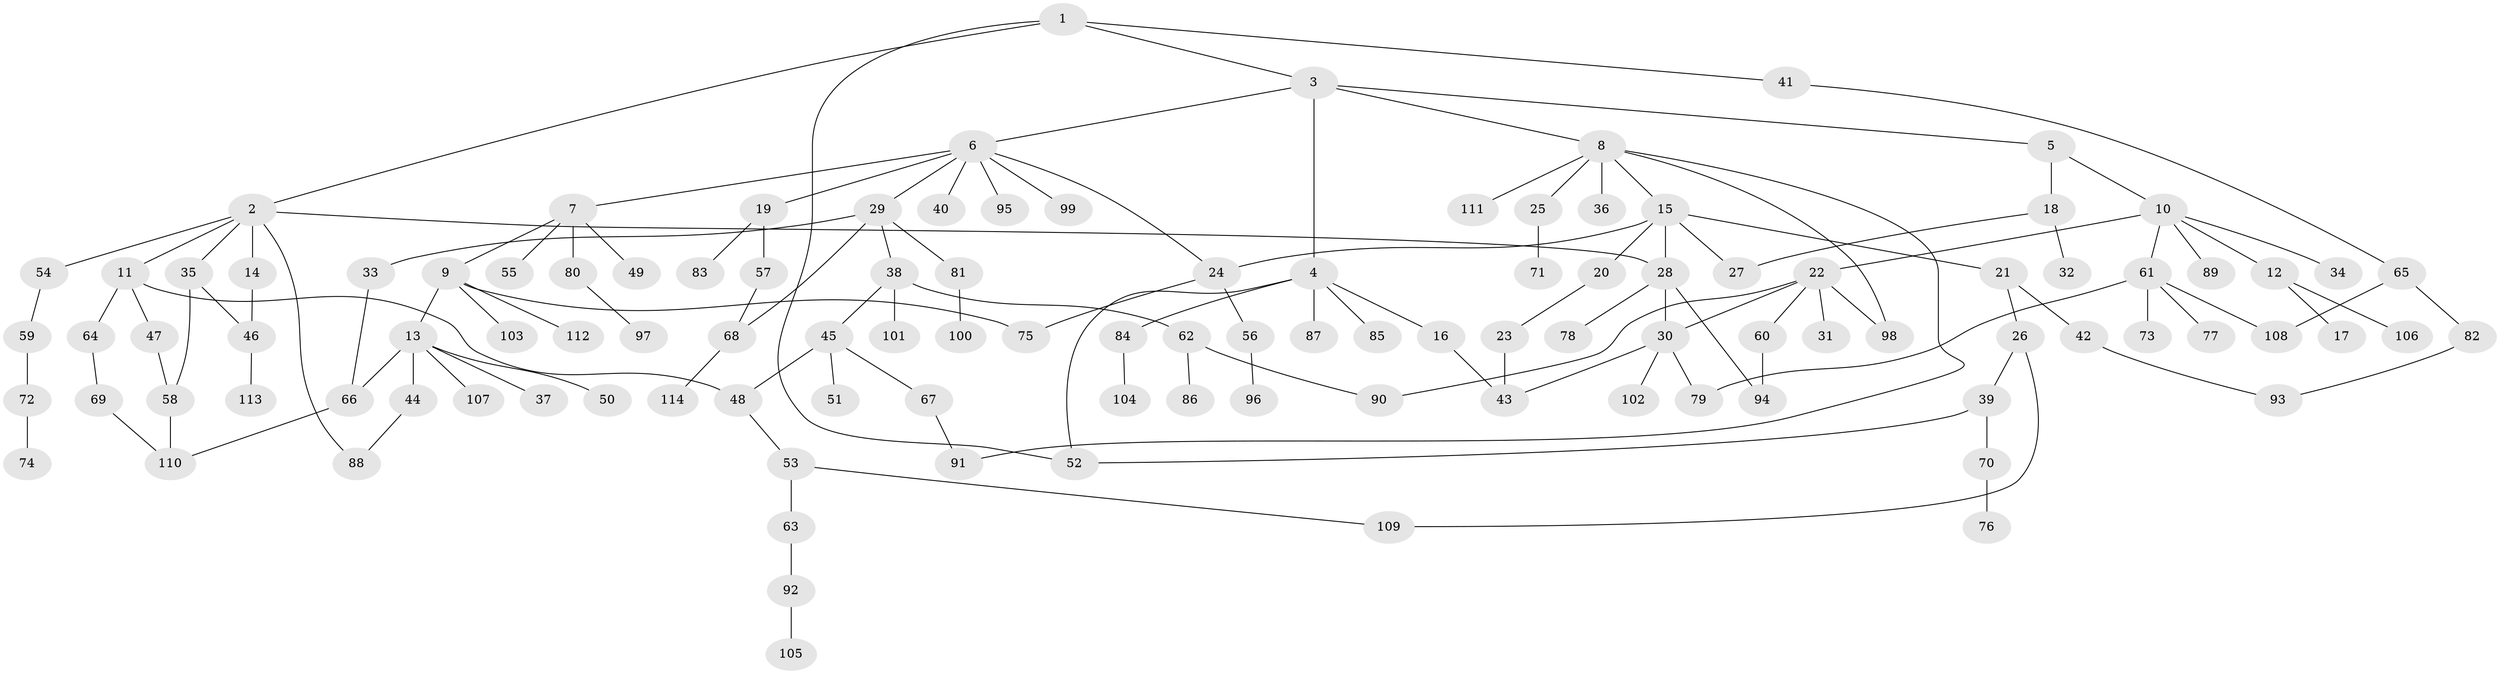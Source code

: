 // Generated by graph-tools (version 1.1) at 2025/01/03/09/25 03:01:02]
// undirected, 114 vertices, 138 edges
graph export_dot {
graph [start="1"]
  node [color=gray90,style=filled];
  1;
  2;
  3;
  4;
  5;
  6;
  7;
  8;
  9;
  10;
  11;
  12;
  13;
  14;
  15;
  16;
  17;
  18;
  19;
  20;
  21;
  22;
  23;
  24;
  25;
  26;
  27;
  28;
  29;
  30;
  31;
  32;
  33;
  34;
  35;
  36;
  37;
  38;
  39;
  40;
  41;
  42;
  43;
  44;
  45;
  46;
  47;
  48;
  49;
  50;
  51;
  52;
  53;
  54;
  55;
  56;
  57;
  58;
  59;
  60;
  61;
  62;
  63;
  64;
  65;
  66;
  67;
  68;
  69;
  70;
  71;
  72;
  73;
  74;
  75;
  76;
  77;
  78;
  79;
  80;
  81;
  82;
  83;
  84;
  85;
  86;
  87;
  88;
  89;
  90;
  91;
  92;
  93;
  94;
  95;
  96;
  97;
  98;
  99;
  100;
  101;
  102;
  103;
  104;
  105;
  106;
  107;
  108;
  109;
  110;
  111;
  112;
  113;
  114;
  1 -- 2;
  1 -- 3;
  1 -- 41;
  1 -- 52;
  2 -- 11;
  2 -- 14;
  2 -- 28;
  2 -- 35;
  2 -- 54;
  2 -- 88;
  3 -- 4;
  3 -- 5;
  3 -- 6;
  3 -- 8;
  4 -- 16;
  4 -- 84;
  4 -- 85;
  4 -- 87;
  4 -- 52;
  5 -- 10;
  5 -- 18;
  6 -- 7;
  6 -- 19;
  6 -- 29;
  6 -- 40;
  6 -- 95;
  6 -- 99;
  6 -- 24;
  7 -- 9;
  7 -- 49;
  7 -- 55;
  7 -- 80;
  8 -- 15;
  8 -- 25;
  8 -- 36;
  8 -- 91;
  8 -- 111;
  8 -- 98;
  9 -- 13;
  9 -- 75;
  9 -- 103;
  9 -- 112;
  10 -- 12;
  10 -- 22;
  10 -- 34;
  10 -- 61;
  10 -- 89;
  11 -- 47;
  11 -- 48;
  11 -- 64;
  12 -- 17;
  12 -- 106;
  13 -- 37;
  13 -- 44;
  13 -- 50;
  13 -- 107;
  13 -- 66;
  14 -- 46;
  15 -- 20;
  15 -- 21;
  15 -- 24;
  15 -- 27;
  15 -- 28;
  16 -- 43;
  18 -- 32;
  18 -- 27;
  19 -- 57;
  19 -- 83;
  20 -- 23;
  21 -- 26;
  21 -- 42;
  22 -- 31;
  22 -- 60;
  22 -- 98;
  22 -- 30;
  22 -- 90;
  23 -- 43;
  24 -- 56;
  24 -- 75;
  25 -- 71;
  26 -- 39;
  26 -- 109;
  28 -- 30;
  28 -- 78;
  28 -- 94;
  29 -- 33;
  29 -- 38;
  29 -- 68;
  29 -- 81;
  30 -- 43;
  30 -- 102;
  30 -- 79;
  33 -- 66;
  35 -- 58;
  35 -- 46;
  38 -- 45;
  38 -- 62;
  38 -- 101;
  39 -- 52;
  39 -- 70;
  41 -- 65;
  42 -- 93;
  44 -- 88;
  45 -- 51;
  45 -- 67;
  45 -- 48;
  46 -- 113;
  47 -- 58;
  48 -- 53;
  53 -- 63;
  53 -- 109;
  54 -- 59;
  56 -- 96;
  57 -- 68;
  58 -- 110;
  59 -- 72;
  60 -- 94;
  61 -- 73;
  61 -- 77;
  61 -- 79;
  61 -- 108;
  62 -- 86;
  62 -- 90;
  63 -- 92;
  64 -- 69;
  65 -- 82;
  65 -- 108;
  66 -- 110;
  67 -- 91;
  68 -- 114;
  69 -- 110;
  70 -- 76;
  72 -- 74;
  80 -- 97;
  81 -- 100;
  82 -- 93;
  84 -- 104;
  92 -- 105;
}
